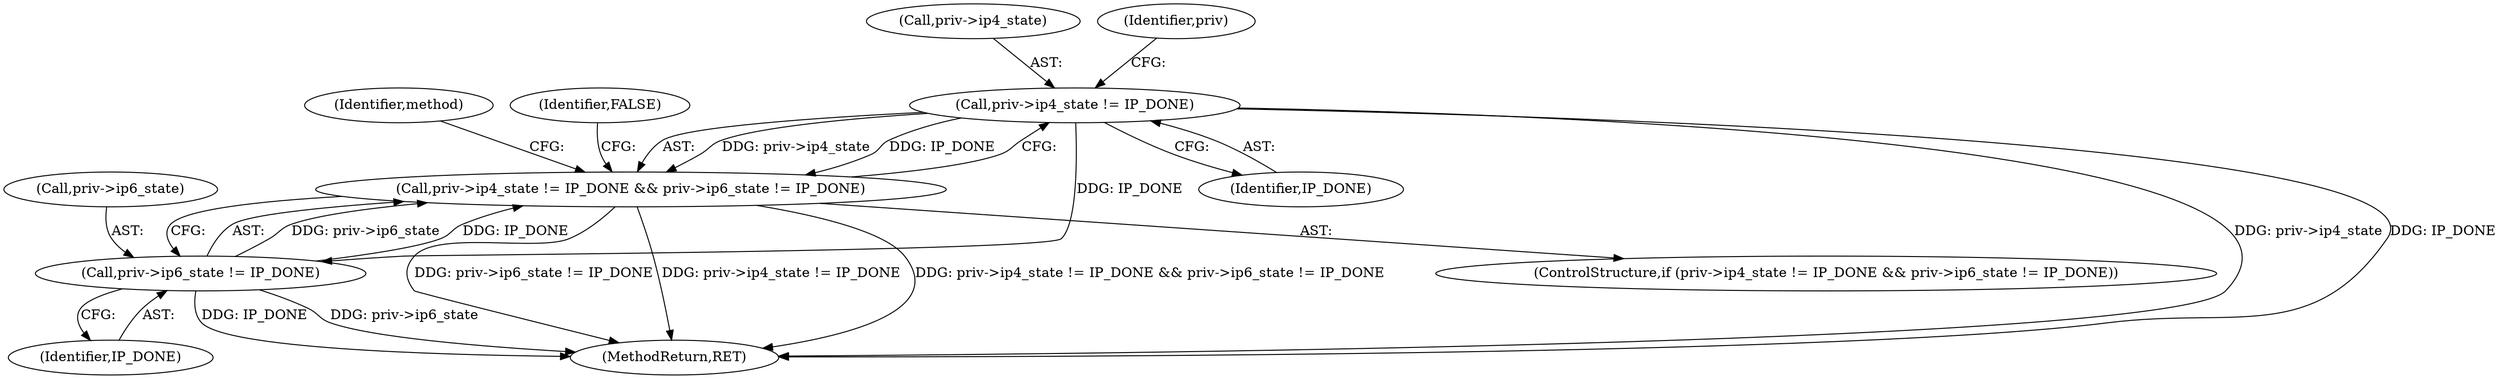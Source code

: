 digraph "0_NetworkManager_d5fc88e573fa58b93034b04d35a2454f5d28cad9@pointer" {
"1003261" [label="(Call,priv->ip4_state != IP_DONE)"];
"1003260" [label="(Call,priv->ip4_state != IP_DONE && priv->ip6_state != IP_DONE)"];
"1003266" [label="(Call,priv->ip6_state != IP_DONE)"];
"1003262" [label="(Call,priv->ip4_state)"];
"1003266" [label="(Call,priv->ip6_state != IP_DONE)"];
"1003267" [label="(Call,priv->ip6_state)"];
"1003274" [label="(Identifier,method)"];
"1003265" [label="(Identifier,IP_DONE)"];
"1003270" [label="(Identifier,IP_DONE)"];
"1003260" [label="(Call,priv->ip4_state != IP_DONE && priv->ip6_state != IP_DONE)"];
"1007368" [label="(MethodReturn,RET)"];
"1003268" [label="(Identifier,priv)"];
"1003272" [label="(Identifier,FALSE)"];
"1003261" [label="(Call,priv->ip4_state != IP_DONE)"];
"1003259" [label="(ControlStructure,if (priv->ip4_state != IP_DONE && priv->ip6_state != IP_DONE))"];
"1003261" -> "1003260"  [label="AST: "];
"1003261" -> "1003265"  [label="CFG: "];
"1003262" -> "1003261"  [label="AST: "];
"1003265" -> "1003261"  [label="AST: "];
"1003268" -> "1003261"  [label="CFG: "];
"1003260" -> "1003261"  [label="CFG: "];
"1003261" -> "1007368"  [label="DDG: priv->ip4_state"];
"1003261" -> "1007368"  [label="DDG: IP_DONE"];
"1003261" -> "1003260"  [label="DDG: priv->ip4_state"];
"1003261" -> "1003260"  [label="DDG: IP_DONE"];
"1003261" -> "1003266"  [label="DDG: IP_DONE"];
"1003260" -> "1003259"  [label="AST: "];
"1003260" -> "1003266"  [label="CFG: "];
"1003266" -> "1003260"  [label="AST: "];
"1003272" -> "1003260"  [label="CFG: "];
"1003274" -> "1003260"  [label="CFG: "];
"1003260" -> "1007368"  [label="DDG: priv->ip6_state != IP_DONE"];
"1003260" -> "1007368"  [label="DDG: priv->ip4_state != IP_DONE"];
"1003260" -> "1007368"  [label="DDG: priv->ip4_state != IP_DONE && priv->ip6_state != IP_DONE"];
"1003266" -> "1003260"  [label="DDG: priv->ip6_state"];
"1003266" -> "1003260"  [label="DDG: IP_DONE"];
"1003266" -> "1003270"  [label="CFG: "];
"1003267" -> "1003266"  [label="AST: "];
"1003270" -> "1003266"  [label="AST: "];
"1003266" -> "1007368"  [label="DDG: IP_DONE"];
"1003266" -> "1007368"  [label="DDG: priv->ip6_state"];
}
